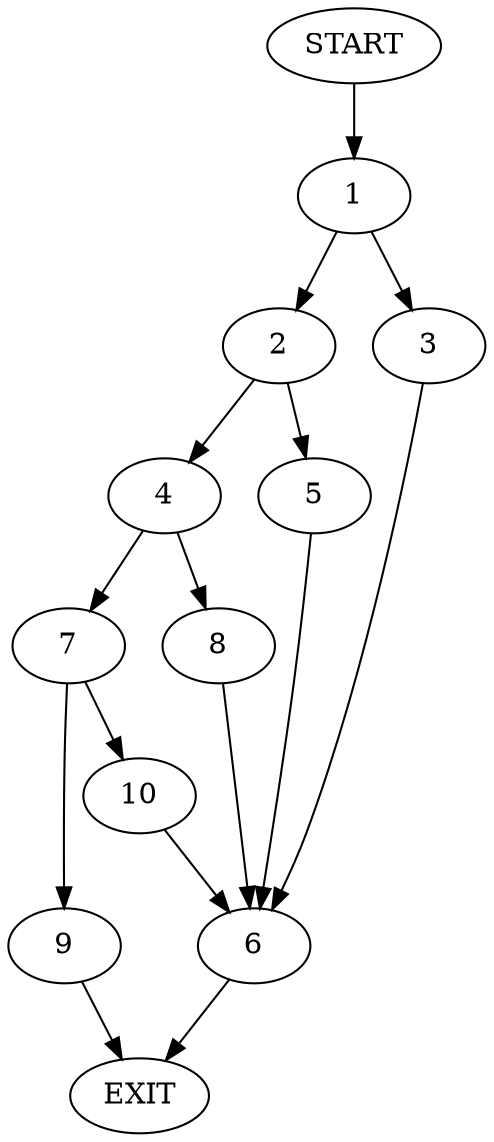 digraph {
0 [label="START"]
11 [label="EXIT"]
0 -> 1
1 -> 2
1 -> 3
2 -> 4
2 -> 5
3 -> 6
6 -> 11
5 -> 6
4 -> 7
4 -> 8
7 -> 9
7 -> 10
8 -> 6
9 -> 11
10 -> 6
}
